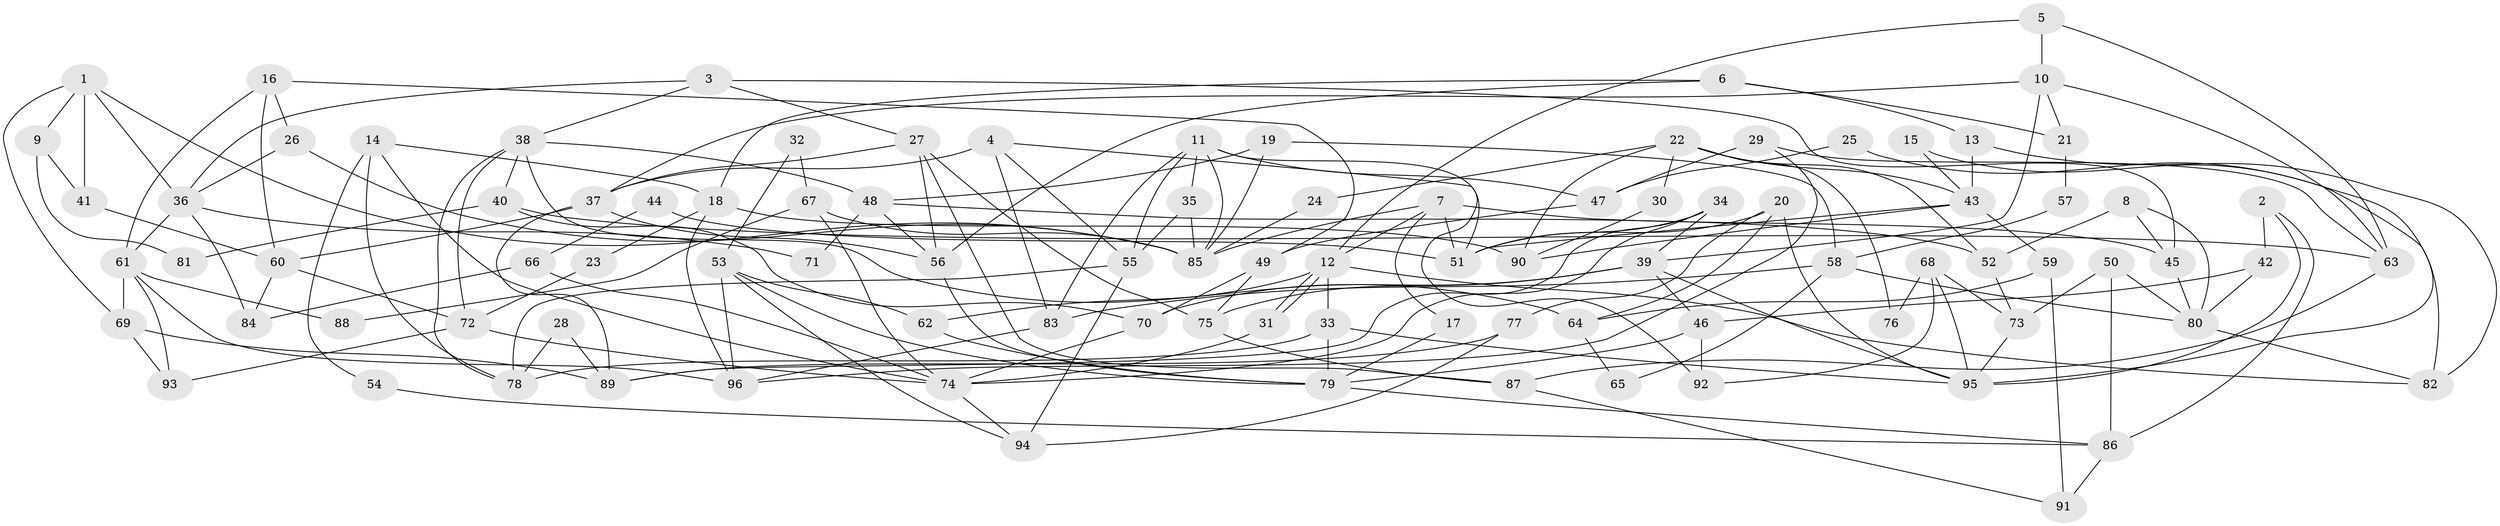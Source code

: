 // Generated by graph-tools (version 1.1) at 2025/01/03/09/25 03:01:59]
// undirected, 96 vertices, 192 edges
graph export_dot {
graph [start="1"]
  node [color=gray90,style=filled];
  1;
  2;
  3;
  4;
  5;
  6;
  7;
  8;
  9;
  10;
  11;
  12;
  13;
  14;
  15;
  16;
  17;
  18;
  19;
  20;
  21;
  22;
  23;
  24;
  25;
  26;
  27;
  28;
  29;
  30;
  31;
  32;
  33;
  34;
  35;
  36;
  37;
  38;
  39;
  40;
  41;
  42;
  43;
  44;
  45;
  46;
  47;
  48;
  49;
  50;
  51;
  52;
  53;
  54;
  55;
  56;
  57;
  58;
  59;
  60;
  61;
  62;
  63;
  64;
  65;
  66;
  67;
  68;
  69;
  70;
  71;
  72;
  73;
  74;
  75;
  76;
  77;
  78;
  79;
  80;
  81;
  82;
  83;
  84;
  85;
  86;
  87;
  88;
  89;
  90;
  91;
  92;
  93;
  94;
  95;
  96;
  1 -- 36;
  1 -- 85;
  1 -- 9;
  1 -- 41;
  1 -- 69;
  2 -- 86;
  2 -- 95;
  2 -- 42;
  3 -- 45;
  3 -- 27;
  3 -- 36;
  3 -- 38;
  4 -- 55;
  4 -- 37;
  4 -- 51;
  4 -- 83;
  5 -- 63;
  5 -- 12;
  5 -- 10;
  6 -- 13;
  6 -- 18;
  6 -- 21;
  6 -- 56;
  7 -- 51;
  7 -- 12;
  7 -- 17;
  7 -- 45;
  7 -- 85;
  8 -- 80;
  8 -- 45;
  8 -- 52;
  9 -- 41;
  9 -- 81;
  10 -- 37;
  10 -- 21;
  10 -- 39;
  10 -- 63;
  11 -- 85;
  11 -- 55;
  11 -- 35;
  11 -- 47;
  11 -- 83;
  11 -- 92;
  12 -- 62;
  12 -- 31;
  12 -- 31;
  12 -- 33;
  12 -- 82;
  13 -- 43;
  13 -- 82;
  14 -- 78;
  14 -- 74;
  14 -- 18;
  14 -- 54;
  15 -- 43;
  15 -- 95;
  16 -- 61;
  16 -- 49;
  16 -- 26;
  16 -- 60;
  17 -- 79;
  18 -- 96;
  18 -- 23;
  18 -- 90;
  19 -- 48;
  19 -- 85;
  19 -- 58;
  20 -- 51;
  20 -- 64;
  20 -- 77;
  20 -- 95;
  21 -- 57;
  22 -- 52;
  22 -- 43;
  22 -- 24;
  22 -- 30;
  22 -- 76;
  22 -- 90;
  23 -- 72;
  24 -- 85;
  25 -- 82;
  25 -- 47;
  26 -- 85;
  26 -- 36;
  27 -- 37;
  27 -- 75;
  27 -- 56;
  27 -- 87;
  28 -- 89;
  28 -- 78;
  29 -- 96;
  29 -- 63;
  29 -- 47;
  30 -- 90;
  31 -- 74;
  32 -- 53;
  32 -- 67;
  33 -- 95;
  33 -- 78;
  33 -- 79;
  34 -- 89;
  34 -- 39;
  34 -- 51;
  34 -- 74;
  35 -- 55;
  35 -- 85;
  36 -- 61;
  36 -- 71;
  36 -- 84;
  37 -- 89;
  37 -- 56;
  37 -- 60;
  38 -- 48;
  38 -- 40;
  38 -- 64;
  38 -- 72;
  38 -- 78;
  39 -- 70;
  39 -- 46;
  39 -- 75;
  39 -- 95;
  40 -- 63;
  40 -- 70;
  40 -- 81;
  41 -- 60;
  42 -- 46;
  42 -- 80;
  43 -- 51;
  43 -- 90;
  43 -- 59;
  44 -- 66;
  44 -- 51;
  45 -- 80;
  46 -- 79;
  46 -- 92;
  47 -- 49;
  48 -- 52;
  48 -- 56;
  48 -- 71;
  49 -- 70;
  49 -- 75;
  50 -- 73;
  50 -- 80;
  50 -- 86;
  52 -- 73;
  53 -- 96;
  53 -- 79;
  53 -- 62;
  53 -- 94;
  54 -- 86;
  55 -- 94;
  55 -- 78;
  56 -- 79;
  57 -- 58;
  58 -- 83;
  58 -- 65;
  58 -- 80;
  59 -- 91;
  59 -- 64;
  60 -- 72;
  60 -- 84;
  61 -- 93;
  61 -- 69;
  61 -- 88;
  61 -- 96;
  62 -- 79;
  63 -- 87;
  64 -- 65;
  66 -- 84;
  66 -- 74;
  67 -- 74;
  67 -- 85;
  67 -- 88;
  68 -- 92;
  68 -- 95;
  68 -- 73;
  68 -- 76;
  69 -- 89;
  69 -- 93;
  70 -- 74;
  72 -- 74;
  72 -- 93;
  73 -- 95;
  74 -- 94;
  75 -- 87;
  77 -- 94;
  77 -- 89;
  79 -- 86;
  80 -- 82;
  83 -- 96;
  86 -- 91;
  87 -- 91;
}
